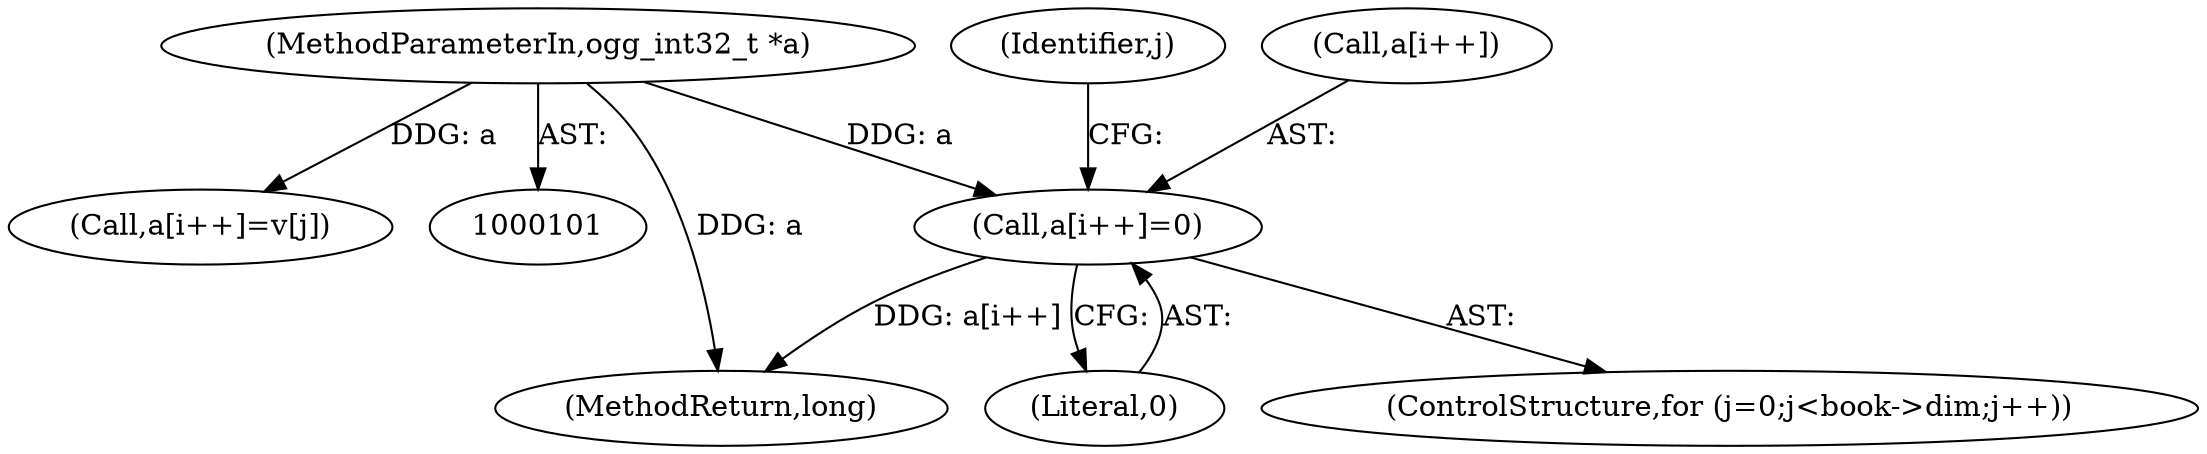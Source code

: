 digraph "1_Android_eeb4e45d5683f88488c083ecf142dc89bc3f0b47_5@array" {
"1000188" [label="(Call,a[i++]=0)"];
"1000103" [label="(MethodParameterIn,ogg_int32_t *a)"];
"1000177" [label="(ControlStructure,for (j=0;j<book->dim;j++))"];
"1000196" [label="(MethodReturn,long)"];
"1000193" [label="(Literal,0)"];
"1000187" [label="(Identifier,j)"];
"1000157" [label="(Call,a[i++]=v[j])"];
"1000103" [label="(MethodParameterIn,ogg_int32_t *a)"];
"1000188" [label="(Call,a[i++]=0)"];
"1000189" [label="(Call,a[i++])"];
"1000188" -> "1000177"  [label="AST: "];
"1000188" -> "1000193"  [label="CFG: "];
"1000189" -> "1000188"  [label="AST: "];
"1000193" -> "1000188"  [label="AST: "];
"1000187" -> "1000188"  [label="CFG: "];
"1000188" -> "1000196"  [label="DDG: a[i++]"];
"1000103" -> "1000188"  [label="DDG: a"];
"1000103" -> "1000101"  [label="AST: "];
"1000103" -> "1000196"  [label="DDG: a"];
"1000103" -> "1000157"  [label="DDG: a"];
}
